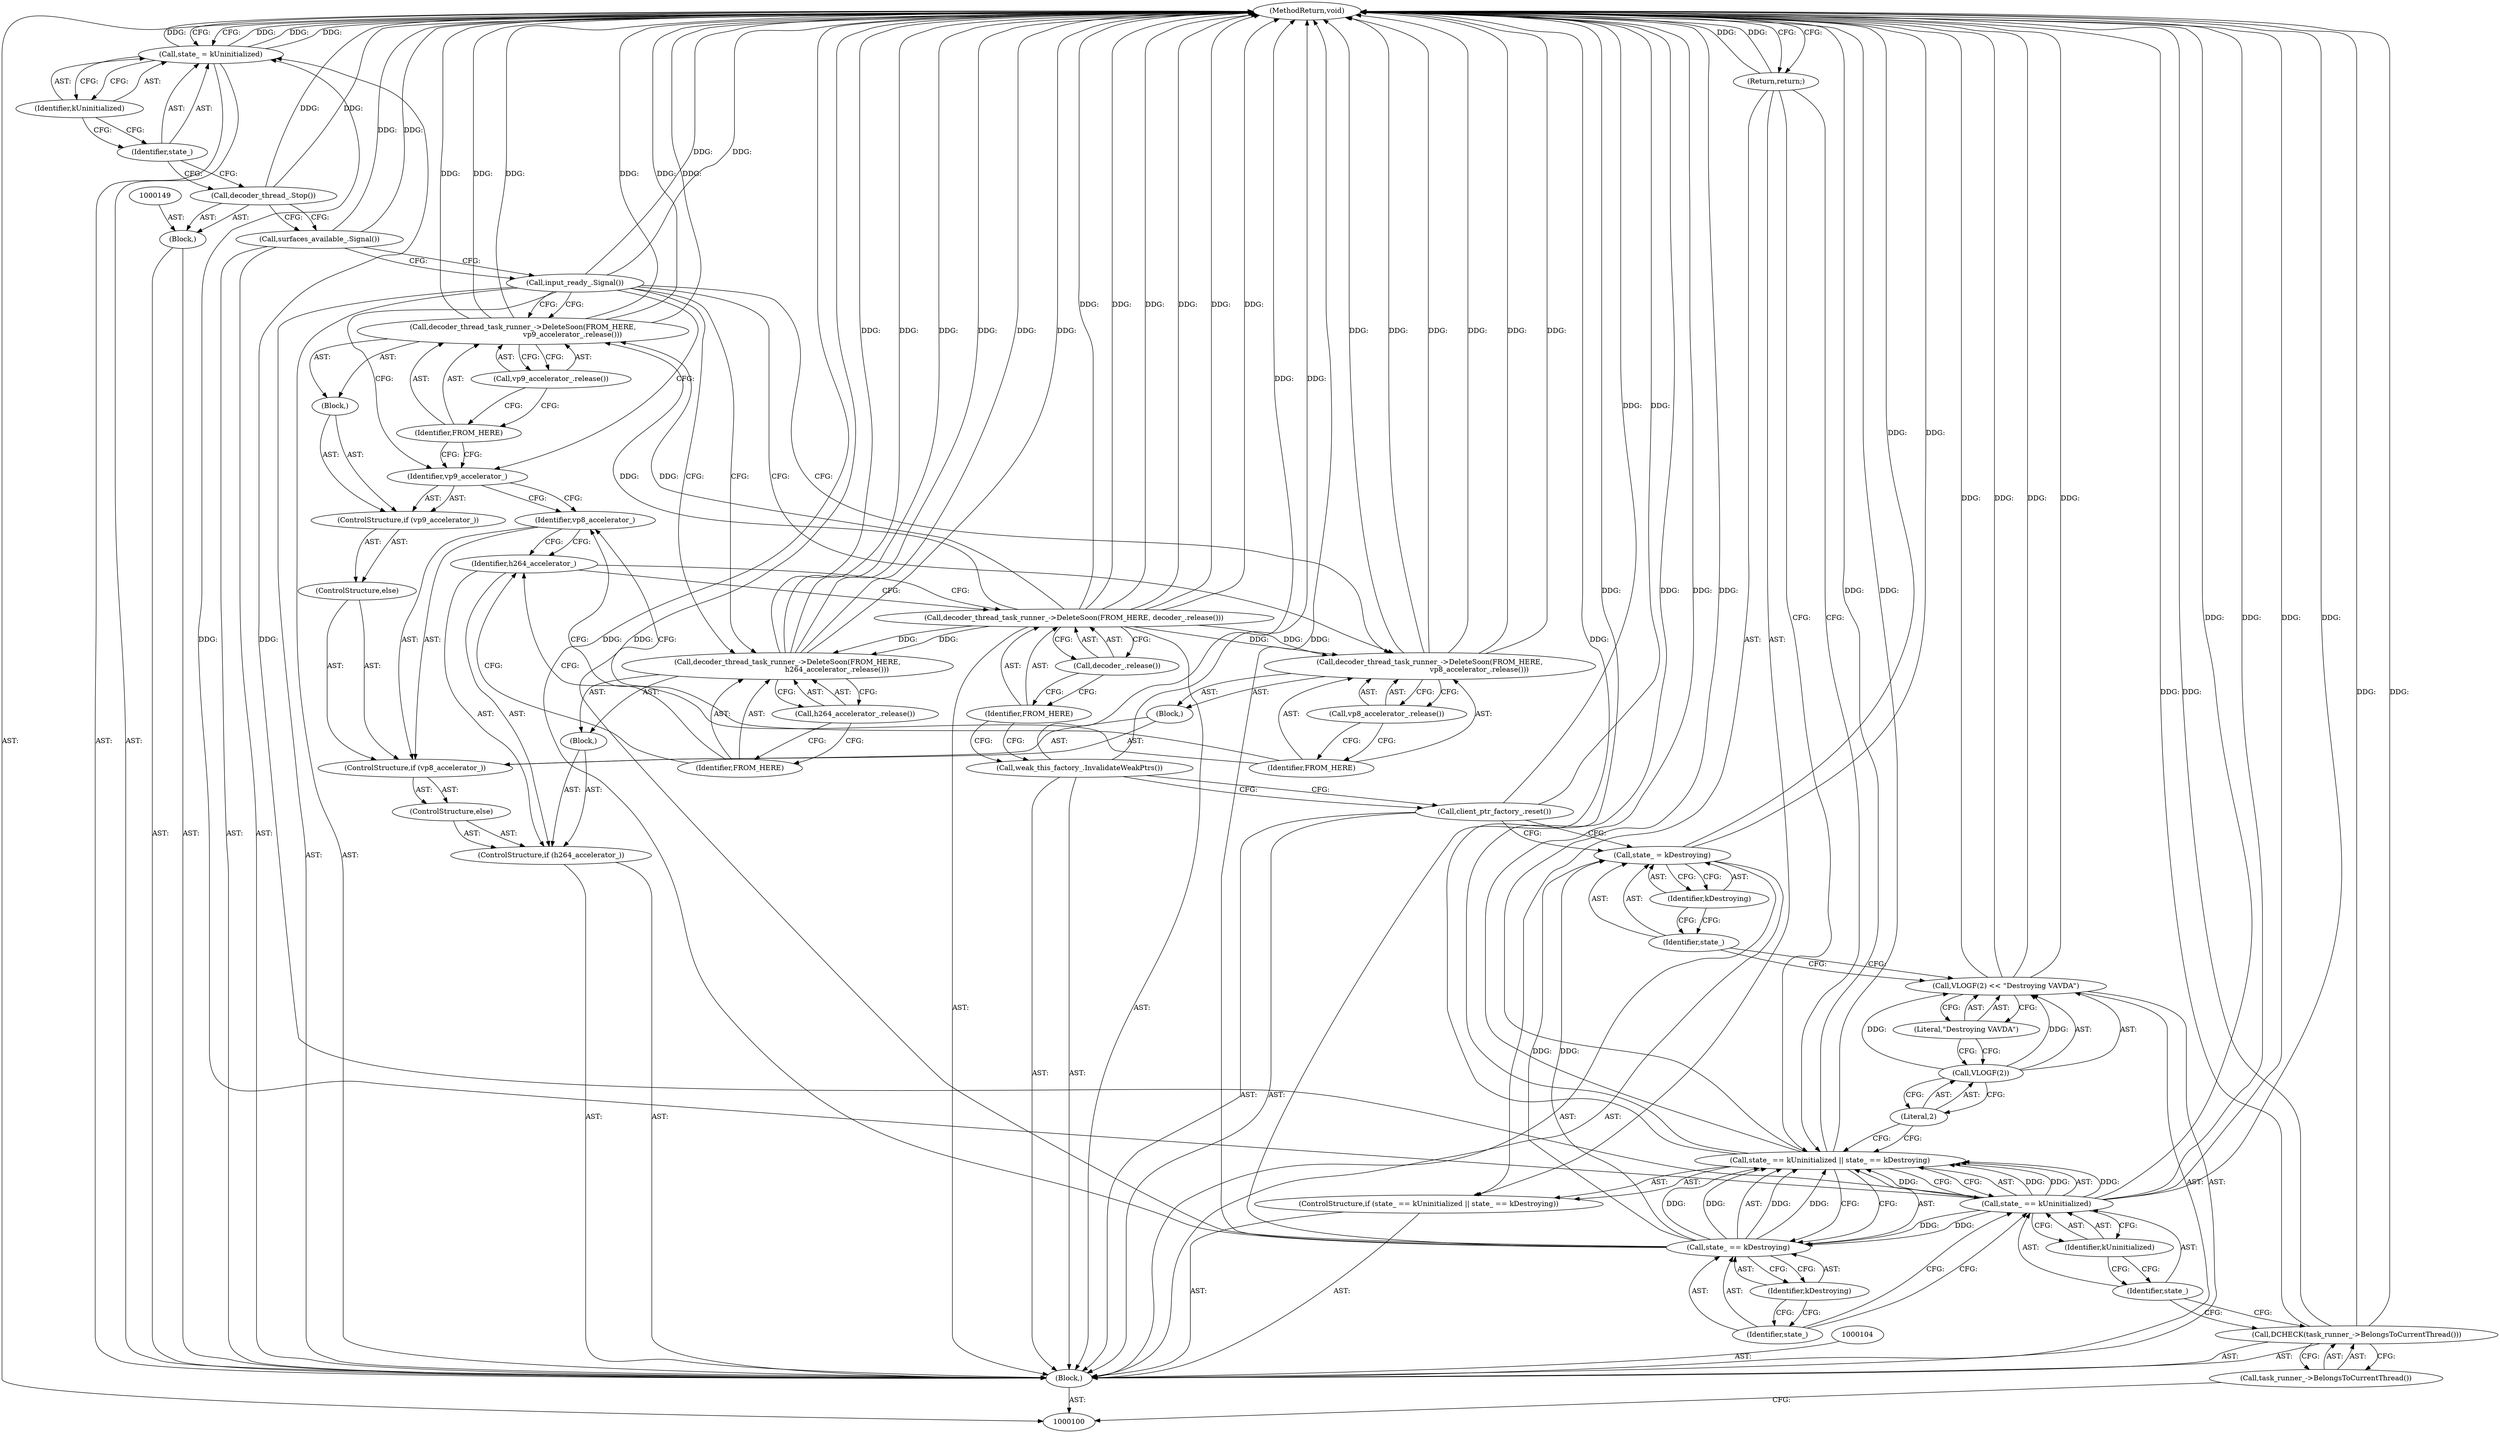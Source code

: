 digraph "0_Chrome_70340ce072cee8a0bdcddb5f312d32567b2269f6" {
"1000154" [label="(MethodReturn,void)"];
"1000101" [label="(Block,)"];
"1000121" [label="(Call,client_ptr_factory_.reset())"];
"1000122" [label="(Call,weak_this_factory_.InvalidateWeakPtrs())"];
"1000123" [label="(Call,decoder_thread_task_runner_->DeleteSoon(FROM_HERE, decoder_.release()))"];
"1000124" [label="(Identifier,FROM_HERE)"];
"1000125" [label="(Call,decoder_.release())"];
"1000126" [label="(ControlStructure,if (h264_accelerator_))"];
"1000128" [label="(Block,)"];
"1000127" [label="(Identifier,h264_accelerator_)"];
"1000129" [label="(Call,decoder_thread_task_runner_->DeleteSoon(FROM_HERE,\n                                            h264_accelerator_.release()))"];
"1000130" [label="(Identifier,FROM_HERE)"];
"1000131" [label="(Call,h264_accelerator_.release())"];
"1000134" [label="(Identifier,vp8_accelerator_)"];
"1000135" [label="(Block,)"];
"1000132" [label="(ControlStructure,else)"];
"1000133" [label="(ControlStructure,if (vp8_accelerator_))"];
"1000136" [label="(Call,decoder_thread_task_runner_->DeleteSoon(FROM_HERE,\n                                            vp8_accelerator_.release()))"];
"1000137" [label="(Identifier,FROM_HERE)"];
"1000102" [label="(Call,DCHECK(task_runner_->BelongsToCurrentThread()))"];
"1000103" [label="(Call,task_runner_->BelongsToCurrentThread())"];
"1000138" [label="(Call,vp8_accelerator_.release())"];
"1000141" [label="(Identifier,vp9_accelerator_)"];
"1000142" [label="(Block,)"];
"1000139" [label="(ControlStructure,else)"];
"1000140" [label="(ControlStructure,if (vp9_accelerator_))"];
"1000143" [label="(Call,decoder_thread_task_runner_->DeleteSoon(FROM_HERE,\n                                            vp9_accelerator_.release()))"];
"1000144" [label="(Identifier,FROM_HERE)"];
"1000145" [label="(Call,vp9_accelerator_.release())"];
"1000146" [label="(Call,input_ready_.Signal())"];
"1000147" [label="(Call,surfaces_available_.Signal())"];
"1000148" [label="(Block,)"];
"1000150" [label="(Call,decoder_thread_.Stop())"];
"1000153" [label="(Identifier,kUninitialized)"];
"1000151" [label="(Call,state_ = kUninitialized)"];
"1000152" [label="(Identifier,state_)"];
"1000109" [label="(Identifier,kUninitialized)"];
"1000105" [label="(ControlStructure,if (state_ == kUninitialized || state_ == kDestroying))"];
"1000110" [label="(Call,state_ == kDestroying)"];
"1000111" [label="(Identifier,state_)"];
"1000112" [label="(Identifier,kDestroying)"];
"1000106" [label="(Call,state_ == kUninitialized || state_ == kDestroying)"];
"1000107" [label="(Call,state_ == kUninitialized)"];
"1000108" [label="(Identifier,state_)"];
"1000113" [label="(Return,return;)"];
"1000117" [label="(Literal,\"Destroying VAVDA\")"];
"1000114" [label="(Call,VLOGF(2) << \"Destroying VAVDA\")"];
"1000115" [label="(Call,VLOGF(2))"];
"1000116" [label="(Literal,2)"];
"1000120" [label="(Identifier,kDestroying)"];
"1000118" [label="(Call,state_ = kDestroying)"];
"1000119" [label="(Identifier,state_)"];
"1000154" -> "1000100"  [label="AST: "];
"1000154" -> "1000113"  [label="CFG: "];
"1000154" -> "1000151"  [label="CFG: "];
"1000113" -> "1000154"  [label="DDG: "];
"1000129" -> "1000154"  [label="DDG: "];
"1000129" -> "1000154"  [label="DDG: "];
"1000129" -> "1000154"  [label="DDG: "];
"1000123" -> "1000154"  [label="DDG: "];
"1000123" -> "1000154"  [label="DDG: "];
"1000123" -> "1000154"  [label="DDG: "];
"1000107" -> "1000154"  [label="DDG: "];
"1000107" -> "1000154"  [label="DDG: "];
"1000114" -> "1000154"  [label="DDG: "];
"1000114" -> "1000154"  [label="DDG: "];
"1000151" -> "1000154"  [label="DDG: "];
"1000151" -> "1000154"  [label="DDG: "];
"1000150" -> "1000154"  [label="DDG: "];
"1000136" -> "1000154"  [label="DDG: "];
"1000136" -> "1000154"  [label="DDG: "];
"1000136" -> "1000154"  [label="DDG: "];
"1000146" -> "1000154"  [label="DDG: "];
"1000106" -> "1000154"  [label="DDG: "];
"1000106" -> "1000154"  [label="DDG: "];
"1000106" -> "1000154"  [label="DDG: "];
"1000102" -> "1000154"  [label="DDG: "];
"1000102" -> "1000154"  [label="DDG: "];
"1000143" -> "1000154"  [label="DDG: "];
"1000143" -> "1000154"  [label="DDG: "];
"1000143" -> "1000154"  [label="DDG: "];
"1000121" -> "1000154"  [label="DDG: "];
"1000110" -> "1000154"  [label="DDG: "];
"1000110" -> "1000154"  [label="DDG: "];
"1000118" -> "1000154"  [label="DDG: "];
"1000122" -> "1000154"  [label="DDG: "];
"1000147" -> "1000154"  [label="DDG: "];
"1000101" -> "1000100"  [label="AST: "];
"1000102" -> "1000101"  [label="AST: "];
"1000104" -> "1000101"  [label="AST: "];
"1000105" -> "1000101"  [label="AST: "];
"1000114" -> "1000101"  [label="AST: "];
"1000118" -> "1000101"  [label="AST: "];
"1000121" -> "1000101"  [label="AST: "];
"1000122" -> "1000101"  [label="AST: "];
"1000123" -> "1000101"  [label="AST: "];
"1000126" -> "1000101"  [label="AST: "];
"1000146" -> "1000101"  [label="AST: "];
"1000147" -> "1000101"  [label="AST: "];
"1000148" -> "1000101"  [label="AST: "];
"1000151" -> "1000101"  [label="AST: "];
"1000121" -> "1000101"  [label="AST: "];
"1000121" -> "1000118"  [label="CFG: "];
"1000122" -> "1000121"  [label="CFG: "];
"1000121" -> "1000154"  [label="DDG: "];
"1000122" -> "1000101"  [label="AST: "];
"1000122" -> "1000121"  [label="CFG: "];
"1000124" -> "1000122"  [label="CFG: "];
"1000122" -> "1000154"  [label="DDG: "];
"1000123" -> "1000101"  [label="AST: "];
"1000123" -> "1000125"  [label="CFG: "];
"1000124" -> "1000123"  [label="AST: "];
"1000125" -> "1000123"  [label="AST: "];
"1000127" -> "1000123"  [label="CFG: "];
"1000123" -> "1000154"  [label="DDG: "];
"1000123" -> "1000154"  [label="DDG: "];
"1000123" -> "1000154"  [label="DDG: "];
"1000123" -> "1000129"  [label="DDG: "];
"1000123" -> "1000136"  [label="DDG: "];
"1000123" -> "1000143"  [label="DDG: "];
"1000124" -> "1000123"  [label="AST: "];
"1000124" -> "1000122"  [label="CFG: "];
"1000125" -> "1000124"  [label="CFG: "];
"1000125" -> "1000123"  [label="AST: "];
"1000125" -> "1000124"  [label="CFG: "];
"1000123" -> "1000125"  [label="CFG: "];
"1000126" -> "1000101"  [label="AST: "];
"1000127" -> "1000126"  [label="AST: "];
"1000128" -> "1000126"  [label="AST: "];
"1000132" -> "1000126"  [label="AST: "];
"1000128" -> "1000126"  [label="AST: "];
"1000129" -> "1000128"  [label="AST: "];
"1000127" -> "1000126"  [label="AST: "];
"1000127" -> "1000123"  [label="CFG: "];
"1000130" -> "1000127"  [label="CFG: "];
"1000134" -> "1000127"  [label="CFG: "];
"1000129" -> "1000128"  [label="AST: "];
"1000129" -> "1000131"  [label="CFG: "];
"1000130" -> "1000129"  [label="AST: "];
"1000131" -> "1000129"  [label="AST: "];
"1000146" -> "1000129"  [label="CFG: "];
"1000129" -> "1000154"  [label="DDG: "];
"1000129" -> "1000154"  [label="DDG: "];
"1000129" -> "1000154"  [label="DDG: "];
"1000123" -> "1000129"  [label="DDG: "];
"1000130" -> "1000129"  [label="AST: "];
"1000130" -> "1000127"  [label="CFG: "];
"1000131" -> "1000130"  [label="CFG: "];
"1000131" -> "1000129"  [label="AST: "];
"1000131" -> "1000130"  [label="CFG: "];
"1000129" -> "1000131"  [label="CFG: "];
"1000134" -> "1000133"  [label="AST: "];
"1000134" -> "1000127"  [label="CFG: "];
"1000137" -> "1000134"  [label="CFG: "];
"1000141" -> "1000134"  [label="CFG: "];
"1000135" -> "1000133"  [label="AST: "];
"1000136" -> "1000135"  [label="AST: "];
"1000132" -> "1000126"  [label="AST: "];
"1000133" -> "1000132"  [label="AST: "];
"1000133" -> "1000132"  [label="AST: "];
"1000134" -> "1000133"  [label="AST: "];
"1000135" -> "1000133"  [label="AST: "];
"1000139" -> "1000133"  [label="AST: "];
"1000136" -> "1000135"  [label="AST: "];
"1000136" -> "1000138"  [label="CFG: "];
"1000137" -> "1000136"  [label="AST: "];
"1000138" -> "1000136"  [label="AST: "];
"1000146" -> "1000136"  [label="CFG: "];
"1000136" -> "1000154"  [label="DDG: "];
"1000136" -> "1000154"  [label="DDG: "];
"1000136" -> "1000154"  [label="DDG: "];
"1000123" -> "1000136"  [label="DDG: "];
"1000137" -> "1000136"  [label="AST: "];
"1000137" -> "1000134"  [label="CFG: "];
"1000138" -> "1000137"  [label="CFG: "];
"1000102" -> "1000101"  [label="AST: "];
"1000102" -> "1000103"  [label="CFG: "];
"1000103" -> "1000102"  [label="AST: "];
"1000108" -> "1000102"  [label="CFG: "];
"1000102" -> "1000154"  [label="DDG: "];
"1000102" -> "1000154"  [label="DDG: "];
"1000103" -> "1000102"  [label="AST: "];
"1000103" -> "1000100"  [label="CFG: "];
"1000102" -> "1000103"  [label="CFG: "];
"1000138" -> "1000136"  [label="AST: "];
"1000138" -> "1000137"  [label="CFG: "];
"1000136" -> "1000138"  [label="CFG: "];
"1000141" -> "1000140"  [label="AST: "];
"1000141" -> "1000134"  [label="CFG: "];
"1000144" -> "1000141"  [label="CFG: "];
"1000146" -> "1000141"  [label="CFG: "];
"1000142" -> "1000140"  [label="AST: "];
"1000143" -> "1000142"  [label="AST: "];
"1000139" -> "1000133"  [label="AST: "];
"1000140" -> "1000139"  [label="AST: "];
"1000140" -> "1000139"  [label="AST: "];
"1000141" -> "1000140"  [label="AST: "];
"1000142" -> "1000140"  [label="AST: "];
"1000143" -> "1000142"  [label="AST: "];
"1000143" -> "1000145"  [label="CFG: "];
"1000144" -> "1000143"  [label="AST: "];
"1000145" -> "1000143"  [label="AST: "];
"1000146" -> "1000143"  [label="CFG: "];
"1000143" -> "1000154"  [label="DDG: "];
"1000143" -> "1000154"  [label="DDG: "];
"1000143" -> "1000154"  [label="DDG: "];
"1000123" -> "1000143"  [label="DDG: "];
"1000144" -> "1000143"  [label="AST: "];
"1000144" -> "1000141"  [label="CFG: "];
"1000145" -> "1000144"  [label="CFG: "];
"1000145" -> "1000143"  [label="AST: "];
"1000145" -> "1000144"  [label="CFG: "];
"1000143" -> "1000145"  [label="CFG: "];
"1000146" -> "1000101"  [label="AST: "];
"1000146" -> "1000129"  [label="CFG: "];
"1000146" -> "1000136"  [label="CFG: "];
"1000146" -> "1000143"  [label="CFG: "];
"1000146" -> "1000141"  [label="CFG: "];
"1000147" -> "1000146"  [label="CFG: "];
"1000146" -> "1000154"  [label="DDG: "];
"1000147" -> "1000101"  [label="AST: "];
"1000147" -> "1000146"  [label="CFG: "];
"1000150" -> "1000147"  [label="CFG: "];
"1000147" -> "1000154"  [label="DDG: "];
"1000148" -> "1000101"  [label="AST: "];
"1000149" -> "1000148"  [label="AST: "];
"1000150" -> "1000148"  [label="AST: "];
"1000150" -> "1000148"  [label="AST: "];
"1000150" -> "1000147"  [label="CFG: "];
"1000152" -> "1000150"  [label="CFG: "];
"1000150" -> "1000154"  [label="DDG: "];
"1000153" -> "1000151"  [label="AST: "];
"1000153" -> "1000152"  [label="CFG: "];
"1000151" -> "1000153"  [label="CFG: "];
"1000151" -> "1000101"  [label="AST: "];
"1000151" -> "1000153"  [label="CFG: "];
"1000152" -> "1000151"  [label="AST: "];
"1000153" -> "1000151"  [label="AST: "];
"1000154" -> "1000151"  [label="CFG: "];
"1000151" -> "1000154"  [label="DDG: "];
"1000151" -> "1000154"  [label="DDG: "];
"1000107" -> "1000151"  [label="DDG: "];
"1000152" -> "1000151"  [label="AST: "];
"1000152" -> "1000150"  [label="CFG: "];
"1000153" -> "1000152"  [label="CFG: "];
"1000109" -> "1000107"  [label="AST: "];
"1000109" -> "1000108"  [label="CFG: "];
"1000107" -> "1000109"  [label="CFG: "];
"1000105" -> "1000101"  [label="AST: "];
"1000106" -> "1000105"  [label="AST: "];
"1000113" -> "1000105"  [label="AST: "];
"1000110" -> "1000106"  [label="AST: "];
"1000110" -> "1000112"  [label="CFG: "];
"1000111" -> "1000110"  [label="AST: "];
"1000112" -> "1000110"  [label="AST: "];
"1000106" -> "1000110"  [label="CFG: "];
"1000110" -> "1000154"  [label="DDG: "];
"1000110" -> "1000154"  [label="DDG: "];
"1000110" -> "1000106"  [label="DDG: "];
"1000110" -> "1000106"  [label="DDG: "];
"1000107" -> "1000110"  [label="DDG: "];
"1000110" -> "1000118"  [label="DDG: "];
"1000111" -> "1000110"  [label="AST: "];
"1000111" -> "1000107"  [label="CFG: "];
"1000112" -> "1000111"  [label="CFG: "];
"1000112" -> "1000110"  [label="AST: "];
"1000112" -> "1000111"  [label="CFG: "];
"1000110" -> "1000112"  [label="CFG: "];
"1000106" -> "1000105"  [label="AST: "];
"1000106" -> "1000107"  [label="CFG: "];
"1000106" -> "1000110"  [label="CFG: "];
"1000107" -> "1000106"  [label="AST: "];
"1000110" -> "1000106"  [label="AST: "];
"1000113" -> "1000106"  [label="CFG: "];
"1000116" -> "1000106"  [label="CFG: "];
"1000106" -> "1000154"  [label="DDG: "];
"1000106" -> "1000154"  [label="DDG: "];
"1000106" -> "1000154"  [label="DDG: "];
"1000107" -> "1000106"  [label="DDG: "];
"1000107" -> "1000106"  [label="DDG: "];
"1000110" -> "1000106"  [label="DDG: "];
"1000110" -> "1000106"  [label="DDG: "];
"1000107" -> "1000106"  [label="AST: "];
"1000107" -> "1000109"  [label="CFG: "];
"1000108" -> "1000107"  [label="AST: "];
"1000109" -> "1000107"  [label="AST: "];
"1000111" -> "1000107"  [label="CFG: "];
"1000106" -> "1000107"  [label="CFG: "];
"1000107" -> "1000154"  [label="DDG: "];
"1000107" -> "1000154"  [label="DDG: "];
"1000107" -> "1000106"  [label="DDG: "];
"1000107" -> "1000106"  [label="DDG: "];
"1000107" -> "1000110"  [label="DDG: "];
"1000107" -> "1000151"  [label="DDG: "];
"1000108" -> "1000107"  [label="AST: "];
"1000108" -> "1000102"  [label="CFG: "];
"1000109" -> "1000108"  [label="CFG: "];
"1000113" -> "1000105"  [label="AST: "];
"1000113" -> "1000106"  [label="CFG: "];
"1000154" -> "1000113"  [label="CFG: "];
"1000113" -> "1000154"  [label="DDG: "];
"1000117" -> "1000114"  [label="AST: "];
"1000117" -> "1000115"  [label="CFG: "];
"1000114" -> "1000117"  [label="CFG: "];
"1000114" -> "1000101"  [label="AST: "];
"1000114" -> "1000117"  [label="CFG: "];
"1000115" -> "1000114"  [label="AST: "];
"1000117" -> "1000114"  [label="AST: "];
"1000119" -> "1000114"  [label="CFG: "];
"1000114" -> "1000154"  [label="DDG: "];
"1000114" -> "1000154"  [label="DDG: "];
"1000115" -> "1000114"  [label="DDG: "];
"1000115" -> "1000114"  [label="AST: "];
"1000115" -> "1000116"  [label="CFG: "];
"1000116" -> "1000115"  [label="AST: "];
"1000117" -> "1000115"  [label="CFG: "];
"1000115" -> "1000114"  [label="DDG: "];
"1000116" -> "1000115"  [label="AST: "];
"1000116" -> "1000106"  [label="CFG: "];
"1000115" -> "1000116"  [label="CFG: "];
"1000120" -> "1000118"  [label="AST: "];
"1000120" -> "1000119"  [label="CFG: "];
"1000118" -> "1000120"  [label="CFG: "];
"1000118" -> "1000101"  [label="AST: "];
"1000118" -> "1000120"  [label="CFG: "];
"1000119" -> "1000118"  [label="AST: "];
"1000120" -> "1000118"  [label="AST: "];
"1000121" -> "1000118"  [label="CFG: "];
"1000118" -> "1000154"  [label="DDG: "];
"1000110" -> "1000118"  [label="DDG: "];
"1000119" -> "1000118"  [label="AST: "];
"1000119" -> "1000114"  [label="CFG: "];
"1000120" -> "1000119"  [label="CFG: "];
}
